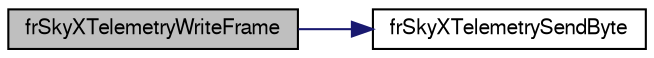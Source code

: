 digraph "frSkyXTelemetryWriteFrame"
{
  edge [fontname="FreeSans",fontsize="10",labelfontname="FreeSans",labelfontsize="10"];
  node [fontname="FreeSans",fontsize="10",shape=record];
  rankdir="LR";
  Node1 [label="frSkyXTelemetryWriteFrame",height=0.2,width=0.4,color="black", fillcolor="grey75", style="filled", fontcolor="black"];
  Node1 -> Node2 [color="midnightblue",fontsize="10",style="solid",fontname="FreeSans"];
  Node2 [label="frSkyXTelemetrySendByte",height=0.2,width=0.4,color="black", fillcolor="white", style="filled",URL="$cc2500__frsky__x_8c.html#a3b7e9e8865dd8c98098401d2943237f2"];
}
